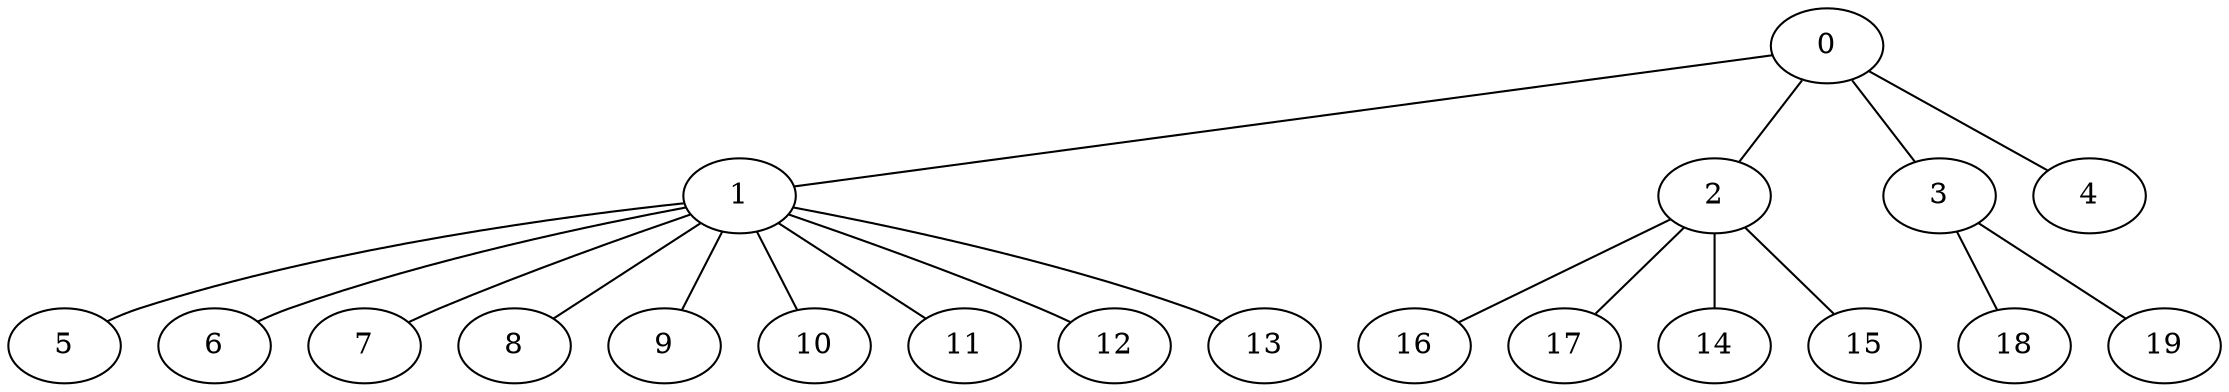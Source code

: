 
graph graphname {
    0 -- 1
0 -- 2
0 -- 3
0 -- 4
1 -- 5
1 -- 6
1 -- 7
1 -- 8
1 -- 9
1 -- 10
1 -- 11
1 -- 12
1 -- 13
2 -- 16
2 -- 17
2 -- 14
2 -- 15
3 -- 18
3 -- 19

}
